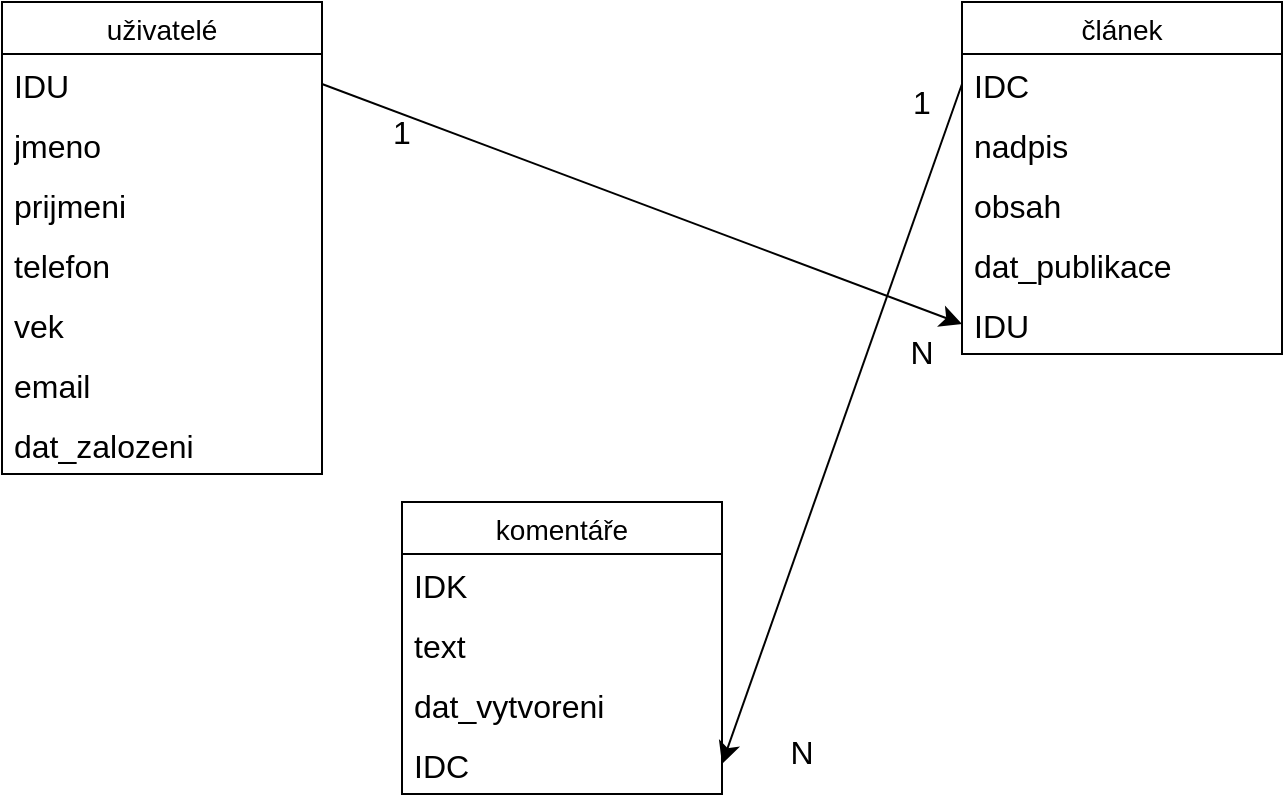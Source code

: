 <mxfile version="22.1.7" type="device">
  <diagram name="Stránka-1" id="MfQQeXsjK1HGHhAKIZOF">
    <mxGraphModel dx="1434" dy="840" grid="1" gridSize="10" guides="1" tooltips="1" connect="1" arrows="1" fold="1" page="1" pageScale="1" pageWidth="827" pageHeight="1169" math="0" shadow="0">
      <root>
        <mxCell id="0" />
        <mxCell id="1" parent="0" />
        <mxCell id="1yw6PZ-kDNDwkYxOIQoe-12" value="článek" style="swimlane;fontStyle=0;childLayout=stackLayout;horizontal=1;startSize=26;horizontalStack=0;resizeParent=1;resizeParentMax=0;resizeLast=0;collapsible=1;marginBottom=0;align=center;fontSize=14;" vertex="1" parent="1">
          <mxGeometry x="560" y="520" width="160" height="176" as="geometry" />
        </mxCell>
        <mxCell id="1yw6PZ-kDNDwkYxOIQoe-13" value="IDC" style="text;strokeColor=none;fillColor=none;spacingLeft=4;spacingRight=4;overflow=hidden;rotatable=0;points=[[0,0.5],[1,0.5]];portConstraint=eastwest;fontSize=16;whiteSpace=wrap;html=1;" vertex="1" parent="1yw6PZ-kDNDwkYxOIQoe-12">
          <mxGeometry y="26" width="160" height="30" as="geometry" />
        </mxCell>
        <mxCell id="1yw6PZ-kDNDwkYxOIQoe-14" value="nadpis" style="text;strokeColor=none;fillColor=none;spacingLeft=4;spacingRight=4;overflow=hidden;rotatable=0;points=[[0,0.5],[1,0.5]];portConstraint=eastwest;fontSize=16;whiteSpace=wrap;html=1;" vertex="1" parent="1yw6PZ-kDNDwkYxOIQoe-12">
          <mxGeometry y="56" width="160" height="30" as="geometry" />
        </mxCell>
        <mxCell id="1yw6PZ-kDNDwkYxOIQoe-28" value="obsah" style="text;strokeColor=none;fillColor=none;spacingLeft=4;spacingRight=4;overflow=hidden;rotatable=0;points=[[0,0.5],[1,0.5]];portConstraint=eastwest;fontSize=16;whiteSpace=wrap;html=1;" vertex="1" parent="1yw6PZ-kDNDwkYxOIQoe-12">
          <mxGeometry y="86" width="160" height="30" as="geometry" />
        </mxCell>
        <mxCell id="1yw6PZ-kDNDwkYxOIQoe-29" value="dat_publikace" style="text;strokeColor=none;fillColor=none;spacingLeft=4;spacingRight=4;overflow=hidden;rotatable=0;points=[[0,0.5],[1,0.5]];portConstraint=eastwest;fontSize=16;whiteSpace=wrap;html=1;" vertex="1" parent="1yw6PZ-kDNDwkYxOIQoe-12">
          <mxGeometry y="116" width="160" height="30" as="geometry" />
        </mxCell>
        <mxCell id="1yw6PZ-kDNDwkYxOIQoe-15" value="IDU" style="text;strokeColor=none;fillColor=none;spacingLeft=4;spacingRight=4;overflow=hidden;rotatable=0;points=[[0,0.5],[1,0.5]];portConstraint=eastwest;fontSize=16;whiteSpace=wrap;html=1;" vertex="1" parent="1yw6PZ-kDNDwkYxOIQoe-12">
          <mxGeometry y="146" width="160" height="30" as="geometry" />
        </mxCell>
        <mxCell id="1yw6PZ-kDNDwkYxOIQoe-16" value="uživatelé" style="swimlane;fontStyle=0;childLayout=stackLayout;horizontal=1;startSize=26;horizontalStack=0;resizeParent=1;resizeParentMax=0;resizeLast=0;collapsible=1;marginBottom=0;align=center;fontSize=14;" vertex="1" parent="1">
          <mxGeometry x="80" y="520" width="160" height="236" as="geometry" />
        </mxCell>
        <mxCell id="1yw6PZ-kDNDwkYxOIQoe-17" value="IDU" style="text;strokeColor=none;fillColor=none;spacingLeft=4;spacingRight=4;overflow=hidden;rotatable=0;points=[[0,0.5],[1,0.5]];portConstraint=eastwest;fontSize=16;whiteSpace=wrap;html=1;" vertex="1" parent="1yw6PZ-kDNDwkYxOIQoe-16">
          <mxGeometry y="26" width="160" height="30" as="geometry" />
        </mxCell>
        <mxCell id="1yw6PZ-kDNDwkYxOIQoe-18" value="jmeno" style="text;strokeColor=none;fillColor=none;spacingLeft=4;spacingRight=4;overflow=hidden;rotatable=0;points=[[0,0.5],[1,0.5]];portConstraint=eastwest;fontSize=16;whiteSpace=wrap;html=1;" vertex="1" parent="1yw6PZ-kDNDwkYxOIQoe-16">
          <mxGeometry y="56" width="160" height="30" as="geometry" />
        </mxCell>
        <mxCell id="1yw6PZ-kDNDwkYxOIQoe-19" value="prijmeni" style="text;strokeColor=none;fillColor=none;spacingLeft=4;spacingRight=4;overflow=hidden;rotatable=0;points=[[0,0.5],[1,0.5]];portConstraint=eastwest;fontSize=16;whiteSpace=wrap;html=1;" vertex="1" parent="1yw6PZ-kDNDwkYxOIQoe-16">
          <mxGeometry y="86" width="160" height="30" as="geometry" />
        </mxCell>
        <mxCell id="1yw6PZ-kDNDwkYxOIQoe-24" value="telefon" style="text;strokeColor=none;fillColor=none;spacingLeft=4;spacingRight=4;overflow=hidden;rotatable=0;points=[[0,0.5],[1,0.5]];portConstraint=eastwest;fontSize=16;whiteSpace=wrap;html=1;" vertex="1" parent="1yw6PZ-kDNDwkYxOIQoe-16">
          <mxGeometry y="116" width="160" height="30" as="geometry" />
        </mxCell>
        <mxCell id="1yw6PZ-kDNDwkYxOIQoe-26" value="vek" style="text;strokeColor=none;fillColor=none;spacingLeft=4;spacingRight=4;overflow=hidden;rotatable=0;points=[[0,0.5],[1,0.5]];portConstraint=eastwest;fontSize=16;whiteSpace=wrap;html=1;" vertex="1" parent="1yw6PZ-kDNDwkYxOIQoe-16">
          <mxGeometry y="146" width="160" height="30" as="geometry" />
        </mxCell>
        <mxCell id="1yw6PZ-kDNDwkYxOIQoe-25" value="email" style="text;strokeColor=none;fillColor=none;spacingLeft=4;spacingRight=4;overflow=hidden;rotatable=0;points=[[0,0.5],[1,0.5]];portConstraint=eastwest;fontSize=16;whiteSpace=wrap;html=1;" vertex="1" parent="1yw6PZ-kDNDwkYxOIQoe-16">
          <mxGeometry y="176" width="160" height="30" as="geometry" />
        </mxCell>
        <mxCell id="1yw6PZ-kDNDwkYxOIQoe-27" value="dat_zalozeni" style="text;strokeColor=none;fillColor=none;spacingLeft=4;spacingRight=4;overflow=hidden;rotatable=0;points=[[0,0.5],[1,0.5]];portConstraint=eastwest;fontSize=16;whiteSpace=wrap;html=1;" vertex="1" parent="1yw6PZ-kDNDwkYxOIQoe-16">
          <mxGeometry y="206" width="160" height="30" as="geometry" />
        </mxCell>
        <mxCell id="1yw6PZ-kDNDwkYxOIQoe-20" value="komentáře" style="swimlane;fontStyle=0;childLayout=stackLayout;horizontal=1;startSize=26;horizontalStack=0;resizeParent=1;resizeParentMax=0;resizeLast=0;collapsible=1;marginBottom=0;align=center;fontSize=14;" vertex="1" parent="1">
          <mxGeometry x="280" y="770" width="160" height="146" as="geometry" />
        </mxCell>
        <mxCell id="1yw6PZ-kDNDwkYxOIQoe-21" value="IDK" style="text;strokeColor=none;fillColor=none;spacingLeft=4;spacingRight=4;overflow=hidden;rotatable=0;points=[[0,0.5],[1,0.5]];portConstraint=eastwest;fontSize=16;whiteSpace=wrap;html=1;" vertex="1" parent="1yw6PZ-kDNDwkYxOIQoe-20">
          <mxGeometry y="26" width="160" height="30" as="geometry" />
        </mxCell>
        <mxCell id="1yw6PZ-kDNDwkYxOIQoe-22" value="text" style="text;strokeColor=none;fillColor=none;spacingLeft=4;spacingRight=4;overflow=hidden;rotatable=0;points=[[0,0.5],[1,0.5]];portConstraint=eastwest;fontSize=16;whiteSpace=wrap;html=1;" vertex="1" parent="1yw6PZ-kDNDwkYxOIQoe-20">
          <mxGeometry y="56" width="160" height="30" as="geometry" />
        </mxCell>
        <mxCell id="1yw6PZ-kDNDwkYxOIQoe-30" value="dat_vytvoreni" style="text;strokeColor=none;fillColor=none;spacingLeft=4;spacingRight=4;overflow=hidden;rotatable=0;points=[[0,0.5],[1,0.5]];portConstraint=eastwest;fontSize=16;whiteSpace=wrap;html=1;" vertex="1" parent="1yw6PZ-kDNDwkYxOIQoe-20">
          <mxGeometry y="86" width="160" height="30" as="geometry" />
        </mxCell>
        <mxCell id="1yw6PZ-kDNDwkYxOIQoe-23" value="IDC" style="text;strokeColor=none;fillColor=none;spacingLeft=4;spacingRight=4;overflow=hidden;rotatable=0;points=[[0,0.5],[1,0.5]];portConstraint=eastwest;fontSize=16;whiteSpace=wrap;html=1;" vertex="1" parent="1yw6PZ-kDNDwkYxOIQoe-20">
          <mxGeometry y="116" width="160" height="30" as="geometry" />
        </mxCell>
        <mxCell id="1yw6PZ-kDNDwkYxOIQoe-32" style="edgeStyle=none;curved=1;rounded=0;orthogonalLoop=1;jettySize=auto;html=1;entryX=0;entryY=0.5;entryDx=0;entryDy=0;fontSize=12;startSize=8;endSize=8;exitX=1;exitY=0.5;exitDx=0;exitDy=0;" edge="1" parent="1" source="1yw6PZ-kDNDwkYxOIQoe-17" target="1yw6PZ-kDNDwkYxOIQoe-15">
          <mxGeometry relative="1" as="geometry" />
        </mxCell>
        <mxCell id="1yw6PZ-kDNDwkYxOIQoe-33" style="edgeStyle=none;curved=1;rounded=0;orthogonalLoop=1;jettySize=auto;html=1;entryX=1;entryY=0.5;entryDx=0;entryDy=0;fontSize=12;startSize=8;endSize=8;exitX=0;exitY=0.5;exitDx=0;exitDy=0;" edge="1" parent="1" source="1yw6PZ-kDNDwkYxOIQoe-13" target="1yw6PZ-kDNDwkYxOIQoe-23">
          <mxGeometry relative="1" as="geometry" />
        </mxCell>
        <mxCell id="1yw6PZ-kDNDwkYxOIQoe-34" value="1" style="text;html=1;strokeColor=none;fillColor=none;align=center;verticalAlign=middle;whiteSpace=wrap;rounded=0;fontSize=16;" vertex="1" parent="1">
          <mxGeometry x="250" y="570" width="60" height="30" as="geometry" />
        </mxCell>
        <mxCell id="1yw6PZ-kDNDwkYxOIQoe-35" value="N" style="text;html=1;strokeColor=none;fillColor=none;align=center;verticalAlign=middle;whiteSpace=wrap;rounded=0;fontSize=16;" vertex="1" parent="1">
          <mxGeometry x="510" y="680" width="60" height="30" as="geometry" />
        </mxCell>
        <mxCell id="1yw6PZ-kDNDwkYxOIQoe-36" value="1" style="text;html=1;strokeColor=none;fillColor=none;align=center;verticalAlign=middle;whiteSpace=wrap;rounded=0;fontSize=16;" vertex="1" parent="1">
          <mxGeometry x="510" y="555" width="60" height="30" as="geometry" />
        </mxCell>
        <mxCell id="1yw6PZ-kDNDwkYxOIQoe-37" value="N" style="text;html=1;strokeColor=none;fillColor=none;align=center;verticalAlign=middle;whiteSpace=wrap;rounded=0;fontSize=16;" vertex="1" parent="1">
          <mxGeometry x="450" y="880" width="60" height="30" as="geometry" />
        </mxCell>
      </root>
    </mxGraphModel>
  </diagram>
</mxfile>
